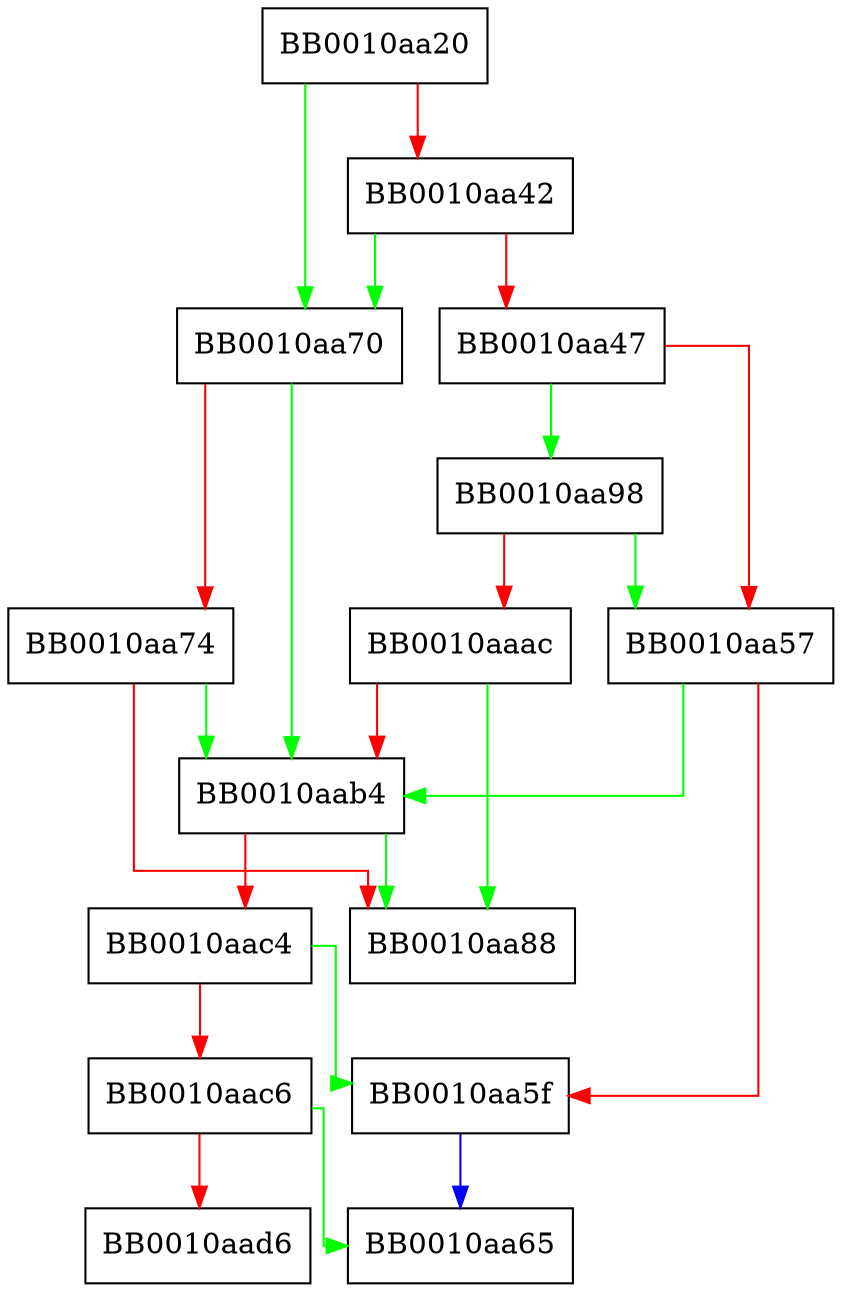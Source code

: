 digraph FUN_0010aa20 {
  node [shape="box"];
  graph [splines=ortho];
  BB0010aa20 -> BB0010aa70 [color="green"];
  BB0010aa20 -> BB0010aa42 [color="red"];
  BB0010aa42 -> BB0010aa70 [color="green"];
  BB0010aa42 -> BB0010aa47 [color="red"];
  BB0010aa47 -> BB0010aa98 [color="green"];
  BB0010aa47 -> BB0010aa57 [color="red"];
  BB0010aa57 -> BB0010aab4 [color="green"];
  BB0010aa57 -> BB0010aa5f [color="red"];
  BB0010aa5f -> BB0010aa65 [color="blue"];
  BB0010aa70 -> BB0010aab4 [color="green"];
  BB0010aa70 -> BB0010aa74 [color="red"];
  BB0010aa74 -> BB0010aab4 [color="green"];
  BB0010aa74 -> BB0010aa88 [color="red"];
  BB0010aa98 -> BB0010aa57 [color="green"];
  BB0010aa98 -> BB0010aaac [color="red"];
  BB0010aaac -> BB0010aa88 [color="green"];
  BB0010aaac -> BB0010aab4 [color="red"];
  BB0010aab4 -> BB0010aa88 [color="green"];
  BB0010aab4 -> BB0010aac4 [color="red"];
  BB0010aac4 -> BB0010aa5f [color="green"];
  BB0010aac4 -> BB0010aac6 [color="red"];
  BB0010aac6 -> BB0010aa65 [color="green"];
  BB0010aac6 -> BB0010aad6 [color="red"];
}